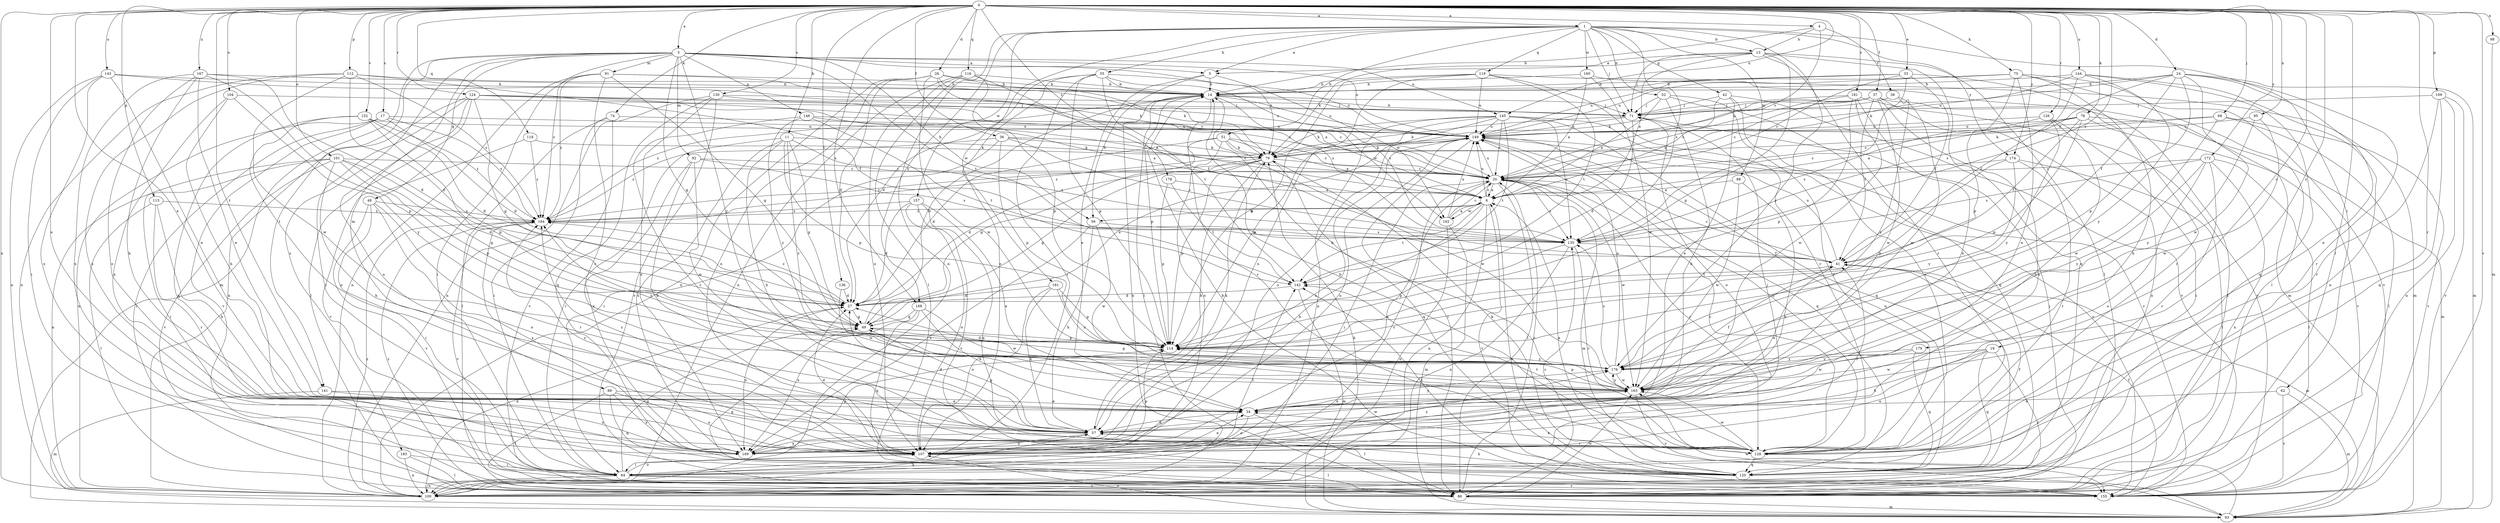 strict digraph  {
0;
1;
3;
4;
5;
6;
11;
13;
14;
17;
18;
20;
24;
26;
27;
33;
34;
36;
37;
38;
41;
42;
48;
49;
51;
52;
55;
56;
57;
62;
64;
68;
71;
74;
75;
76;
79;
86;
88;
89;
91;
92;
93;
95;
98;
100;
101;
104;
107;
109;
112;
113;
114;
116;
118;
119;
120;
124;
126;
128;
130;
135;
136;
141;
142;
143;
144;
145;
148;
149;
152;
155;
157;
160;
161;
162;
163;
167;
168;
169;
172;
174;
176;
178;
179;
181;
183;
184;
0 -> 1  [label=a];
0 -> 3  [label=a];
0 -> 4  [label=a];
0 -> 11  [label=b];
0 -> 17  [label=c];
0 -> 18  [label=c];
0 -> 24  [label=d];
0 -> 26  [label=d];
0 -> 33  [label=e];
0 -> 34  [label=e];
0 -> 36  [label=f];
0 -> 37  [label=f];
0 -> 68  [label=j];
0 -> 74  [label=k];
0 -> 75  [label=k];
0 -> 76  [label=k];
0 -> 86  [label=l];
0 -> 95  [label=n];
0 -> 98  [label=n];
0 -> 100  [label=n];
0 -> 101  [label=o];
0 -> 104  [label=o];
0 -> 107  [label=o];
0 -> 109  [label=p];
0 -> 112  [label=p];
0 -> 113  [label=p];
0 -> 116  [label=q];
0 -> 118  [label=q];
0 -> 124  [label=r];
0 -> 126  [label=r];
0 -> 128  [label=r];
0 -> 130  [label=s];
0 -> 135  [label=s];
0 -> 136  [label=t];
0 -> 141  [label=t];
0 -> 143  [label=u];
0 -> 144  [label=u];
0 -> 145  [label=u];
0 -> 152  [label=v];
0 -> 155  [label=v];
0 -> 167  [label=x];
0 -> 168  [label=x];
0 -> 172  [label=y];
0 -> 174  [label=y];
0 -> 178  [label=z];
0 -> 179  [label=z];
0 -> 181  [label=z];
1 -> 5  [label=a];
1 -> 13  [label=b];
1 -> 42  [label=g];
1 -> 51  [label=h];
1 -> 52  [label=h];
1 -> 55  [label=h];
1 -> 62  [label=i];
1 -> 71  [label=j];
1 -> 88  [label=m];
1 -> 100  [label=n];
1 -> 119  [label=q];
1 -> 135  [label=s];
1 -> 157  [label=w];
1 -> 160  [label=w];
1 -> 161  [label=w];
1 -> 168  [label=x];
1 -> 174  [label=y];
1 -> 176  [label=y];
3 -> 5  [label=a];
3 -> 48  [label=g];
3 -> 49  [label=g];
3 -> 56  [label=h];
3 -> 79  [label=k];
3 -> 89  [label=m];
3 -> 91  [label=m];
3 -> 92  [label=m];
3 -> 93  [label=m];
3 -> 141  [label=t];
3 -> 142  [label=t];
3 -> 145  [label=u];
3 -> 148  [label=u];
3 -> 149  [label=u];
3 -> 176  [label=y];
3 -> 183  [label=z];
3 -> 184  [label=z];
4 -> 13  [label=b];
4 -> 14  [label=b];
4 -> 20  [label=c];
4 -> 38  [label=f];
5 -> 14  [label=b];
5 -> 34  [label=e];
5 -> 56  [label=h];
5 -> 162  [label=w];
6 -> 20  [label=c];
6 -> 56  [label=h];
6 -> 57  [label=h];
6 -> 100  [label=n];
6 -> 142  [label=t];
6 -> 149  [label=u];
6 -> 155  [label=v];
6 -> 162  [label=w];
6 -> 184  [label=z];
11 -> 49  [label=g];
11 -> 57  [label=h];
11 -> 64  [label=i];
11 -> 79  [label=k];
11 -> 114  [label=p];
11 -> 135  [label=s];
11 -> 169  [label=x];
11 -> 176  [label=y];
13 -> 5  [label=a];
13 -> 6  [label=a];
13 -> 71  [label=j];
13 -> 79  [label=k];
13 -> 86  [label=l];
13 -> 114  [label=p];
13 -> 120  [label=q];
13 -> 128  [label=r];
14 -> 71  [label=j];
14 -> 86  [label=l];
14 -> 100  [label=n];
14 -> 114  [label=p];
14 -> 128  [label=r];
14 -> 149  [label=u];
14 -> 162  [label=w];
14 -> 184  [label=z];
17 -> 27  [label=d];
17 -> 86  [label=l];
17 -> 100  [label=n];
17 -> 149  [label=u];
17 -> 155  [label=v];
17 -> 184  [label=z];
18 -> 57  [label=h];
18 -> 86  [label=l];
18 -> 107  [label=o];
18 -> 120  [label=q];
18 -> 163  [label=w];
18 -> 176  [label=y];
20 -> 6  [label=a];
20 -> 64  [label=i];
20 -> 86  [label=l];
20 -> 93  [label=m];
20 -> 128  [label=r];
20 -> 135  [label=s];
20 -> 149  [label=u];
20 -> 163  [label=w];
20 -> 169  [label=x];
24 -> 14  [label=b];
24 -> 34  [label=e];
24 -> 41  [label=f];
24 -> 93  [label=m];
24 -> 114  [label=p];
24 -> 128  [label=r];
24 -> 135  [label=s];
24 -> 149  [label=u];
24 -> 163  [label=w];
26 -> 6  [label=a];
26 -> 14  [label=b];
26 -> 27  [label=d];
26 -> 79  [label=k];
26 -> 100  [label=n];
26 -> 107  [label=o];
26 -> 135  [label=s];
26 -> 163  [label=w];
27 -> 49  [label=g];
27 -> 169  [label=x];
27 -> 184  [label=z];
33 -> 14  [label=b];
33 -> 20  [label=c];
33 -> 41  [label=f];
33 -> 57  [label=h];
33 -> 135  [label=s];
33 -> 149  [label=u];
34 -> 57  [label=h];
34 -> 86  [label=l];
34 -> 107  [label=o];
34 -> 176  [label=y];
36 -> 20  [label=c];
36 -> 64  [label=i];
36 -> 79  [label=k];
36 -> 114  [label=p];
36 -> 135  [label=s];
36 -> 184  [label=z];
37 -> 20  [label=c];
37 -> 41  [label=f];
37 -> 71  [label=j];
37 -> 79  [label=k];
37 -> 86  [label=l];
37 -> 100  [label=n];
37 -> 149  [label=u];
37 -> 163  [label=w];
37 -> 169  [label=x];
38 -> 71  [label=j];
38 -> 163  [label=w];
38 -> 176  [label=y];
41 -> 20  [label=c];
41 -> 34  [label=e];
41 -> 93  [label=m];
41 -> 142  [label=t];
41 -> 149  [label=u];
42 -> 6  [label=a];
42 -> 34  [label=e];
42 -> 71  [label=j];
42 -> 128  [label=r];
42 -> 155  [label=v];
48 -> 64  [label=i];
48 -> 107  [label=o];
48 -> 128  [label=r];
48 -> 155  [label=v];
48 -> 184  [label=z];
49 -> 14  [label=b];
49 -> 114  [label=p];
49 -> 149  [label=u];
51 -> 6  [label=a];
51 -> 20  [label=c];
51 -> 27  [label=d];
51 -> 49  [label=g];
51 -> 79  [label=k];
51 -> 107  [label=o];
51 -> 163  [label=w];
52 -> 6  [label=a];
52 -> 57  [label=h];
52 -> 71  [label=j];
52 -> 120  [label=q];
52 -> 128  [label=r];
55 -> 14  [label=b];
55 -> 27  [label=d];
55 -> 64  [label=i];
55 -> 107  [label=o];
55 -> 114  [label=p];
55 -> 135  [label=s];
55 -> 142  [label=t];
55 -> 149  [label=u];
56 -> 57  [label=h];
56 -> 135  [label=s];
56 -> 163  [label=w];
56 -> 169  [label=x];
57 -> 27  [label=d];
57 -> 49  [label=g];
57 -> 79  [label=k];
57 -> 107  [label=o];
57 -> 128  [label=r];
57 -> 163  [label=w];
57 -> 169  [label=x];
57 -> 184  [label=z];
62 -> 34  [label=e];
62 -> 93  [label=m];
62 -> 155  [label=v];
64 -> 20  [label=c];
64 -> 41  [label=f];
64 -> 49  [label=g];
64 -> 86  [label=l];
64 -> 100  [label=n];
64 -> 107  [label=o];
64 -> 142  [label=t];
64 -> 155  [label=v];
68 -> 79  [label=k];
68 -> 86  [label=l];
68 -> 149  [label=u];
68 -> 155  [label=v];
68 -> 163  [label=w];
71 -> 14  [label=b];
71 -> 27  [label=d];
71 -> 79  [label=k];
71 -> 107  [label=o];
71 -> 149  [label=u];
74 -> 64  [label=i];
74 -> 86  [label=l];
74 -> 149  [label=u];
74 -> 155  [label=v];
75 -> 14  [label=b];
75 -> 34  [label=e];
75 -> 86  [label=l];
75 -> 114  [label=p];
75 -> 128  [label=r];
75 -> 149  [label=u];
75 -> 155  [label=v];
76 -> 6  [label=a];
76 -> 20  [label=c];
76 -> 41  [label=f];
76 -> 93  [label=m];
76 -> 114  [label=p];
76 -> 149  [label=u];
76 -> 155  [label=v];
79 -> 20  [label=c];
79 -> 27  [label=d];
79 -> 49  [label=g];
79 -> 57  [label=h];
79 -> 114  [label=p];
79 -> 120  [label=q];
79 -> 184  [label=z];
86 -> 20  [label=c];
86 -> 71  [label=j];
86 -> 93  [label=m];
86 -> 135  [label=s];
86 -> 163  [label=w];
86 -> 184  [label=z];
88 -> 6  [label=a];
88 -> 163  [label=w];
88 -> 169  [label=x];
89 -> 34  [label=e];
89 -> 86  [label=l];
89 -> 107  [label=o];
89 -> 120  [label=q];
89 -> 169  [label=x];
91 -> 14  [label=b];
91 -> 49  [label=g];
91 -> 64  [label=i];
91 -> 79  [label=k];
91 -> 100  [label=n];
91 -> 128  [label=r];
91 -> 184  [label=z];
92 -> 20  [label=c];
92 -> 57  [label=h];
92 -> 135  [label=s];
92 -> 163  [label=w];
92 -> 169  [label=x];
93 -> 6  [label=a];
93 -> 79  [label=k];
93 -> 107  [label=o];
93 -> 163  [label=w];
95 -> 149  [label=u];
95 -> 163  [label=w];
95 -> 176  [label=y];
98 -> 93  [label=m];
100 -> 27  [label=d];
100 -> 57  [label=h];
100 -> 184  [label=z];
101 -> 20  [label=c];
101 -> 27  [label=d];
101 -> 49  [label=g];
101 -> 57  [label=h];
101 -> 64  [label=i];
101 -> 100  [label=n];
101 -> 114  [label=p];
101 -> 155  [label=v];
104 -> 57  [label=h];
104 -> 71  [label=j];
104 -> 169  [label=x];
104 -> 176  [label=y];
107 -> 27  [label=d];
107 -> 34  [label=e];
107 -> 41  [label=f];
107 -> 64  [label=i];
107 -> 71  [label=j];
107 -> 86  [label=l];
107 -> 114  [label=p];
107 -> 184  [label=z];
109 -> 71  [label=j];
109 -> 100  [label=n];
109 -> 120  [label=q];
109 -> 128  [label=r];
109 -> 155  [label=v];
112 -> 14  [label=b];
112 -> 27  [label=d];
112 -> 41  [label=f];
112 -> 100  [label=n];
112 -> 163  [label=w];
112 -> 169  [label=x];
112 -> 184  [label=z];
113 -> 57  [label=h];
113 -> 86  [label=l];
113 -> 128  [label=r];
113 -> 184  [label=z];
114 -> 176  [label=y];
116 -> 14  [label=b];
116 -> 41  [label=f];
116 -> 86  [label=l];
116 -> 100  [label=n];
116 -> 107  [label=o];
116 -> 114  [label=p];
118 -> 79  [label=k];
118 -> 155  [label=v];
118 -> 184  [label=z];
119 -> 14  [label=b];
119 -> 93  [label=m];
119 -> 114  [label=p];
119 -> 128  [label=r];
119 -> 142  [label=t];
119 -> 149  [label=u];
119 -> 169  [label=x];
120 -> 6  [label=a];
120 -> 57  [label=h];
120 -> 79  [label=k];
120 -> 142  [label=t];
120 -> 149  [label=u];
124 -> 6  [label=a];
124 -> 20  [label=c];
124 -> 49  [label=g];
124 -> 64  [label=i];
124 -> 71  [label=j];
124 -> 86  [label=l];
124 -> 100  [label=n];
124 -> 107  [label=o];
124 -> 149  [label=u];
126 -> 57  [label=h];
126 -> 64  [label=i];
126 -> 135  [label=s];
126 -> 149  [label=u];
126 -> 176  [label=y];
128 -> 14  [label=b];
128 -> 20  [label=c];
128 -> 34  [label=e];
128 -> 120  [label=q];
128 -> 142  [label=t];
128 -> 149  [label=u];
128 -> 163  [label=w];
130 -> 20  [label=c];
130 -> 71  [label=j];
130 -> 100  [label=n];
130 -> 120  [label=q];
130 -> 155  [label=v];
130 -> 169  [label=x];
135 -> 41  [label=f];
135 -> 100  [label=n];
135 -> 114  [label=p];
135 -> 128  [label=r];
136 -> 27  [label=d];
136 -> 163  [label=w];
141 -> 34  [label=e];
141 -> 93  [label=m];
141 -> 169  [label=x];
142 -> 27  [label=d];
142 -> 93  [label=m];
143 -> 14  [label=b];
143 -> 20  [label=c];
143 -> 34  [label=e];
143 -> 64  [label=i];
143 -> 100  [label=n];
143 -> 169  [label=x];
144 -> 14  [label=b];
144 -> 41  [label=f];
144 -> 79  [label=k];
144 -> 100  [label=n];
144 -> 120  [label=q];
144 -> 176  [label=y];
145 -> 20  [label=c];
145 -> 79  [label=k];
145 -> 100  [label=n];
145 -> 107  [label=o];
145 -> 114  [label=p];
145 -> 120  [label=q];
145 -> 135  [label=s];
145 -> 142  [label=t];
145 -> 149  [label=u];
145 -> 155  [label=v];
148 -> 6  [label=a];
148 -> 128  [label=r];
148 -> 142  [label=t];
148 -> 149  [label=u];
148 -> 176  [label=y];
149 -> 79  [label=k];
149 -> 86  [label=l];
149 -> 120  [label=q];
149 -> 155  [label=v];
149 -> 169  [label=x];
149 -> 184  [label=z];
152 -> 27  [label=d];
152 -> 107  [label=o];
152 -> 114  [label=p];
152 -> 120  [label=q];
152 -> 149  [label=u];
152 -> 184  [label=z];
155 -> 14  [label=b];
155 -> 41  [label=f];
155 -> 49  [label=g];
157 -> 27  [label=d];
157 -> 34  [label=e];
157 -> 107  [label=o];
157 -> 120  [label=q];
157 -> 155  [label=v];
157 -> 184  [label=z];
160 -> 6  [label=a];
160 -> 14  [label=b];
160 -> 93  [label=m];
160 -> 163  [label=w];
161 -> 27  [label=d];
161 -> 57  [label=h];
161 -> 107  [label=o];
161 -> 114  [label=p];
161 -> 176  [label=y];
162 -> 6  [label=a];
162 -> 20  [label=c];
162 -> 93  [label=m];
162 -> 100  [label=n];
162 -> 149  [label=u];
163 -> 14  [label=b];
163 -> 34  [label=e];
163 -> 41  [label=f];
163 -> 114  [label=p];
163 -> 155  [label=v];
163 -> 176  [label=y];
167 -> 14  [label=b];
167 -> 27  [label=d];
167 -> 34  [label=e];
167 -> 57  [label=h];
167 -> 107  [label=o];
167 -> 114  [label=p];
167 -> 169  [label=x];
168 -> 34  [label=e];
168 -> 49  [label=g];
168 -> 120  [label=q];
168 -> 163  [label=w];
168 -> 169  [label=x];
169 -> 114  [label=p];
169 -> 149  [label=u];
169 -> 176  [label=y];
172 -> 20  [label=c];
172 -> 86  [label=l];
172 -> 100  [label=n];
172 -> 107  [label=o];
172 -> 128  [label=r];
172 -> 135  [label=s];
172 -> 176  [label=y];
174 -> 20  [label=c];
174 -> 86  [label=l];
174 -> 114  [label=p];
174 -> 128  [label=r];
174 -> 176  [label=y];
176 -> 27  [label=d];
176 -> 49  [label=g];
176 -> 135  [label=s];
176 -> 149  [label=u];
176 -> 163  [label=w];
176 -> 184  [label=z];
178 -> 6  [label=a];
178 -> 114  [label=p];
178 -> 142  [label=t];
179 -> 120  [label=q];
179 -> 163  [label=w];
179 -> 176  [label=y];
181 -> 20  [label=c];
181 -> 34  [label=e];
181 -> 71  [label=j];
181 -> 114  [label=p];
181 -> 155  [label=v];
181 -> 163  [label=w];
183 -> 64  [label=i];
183 -> 86  [label=l];
183 -> 100  [label=n];
184 -> 135  [label=s];
184 -> 155  [label=v];
184 -> 169  [label=x];
}
